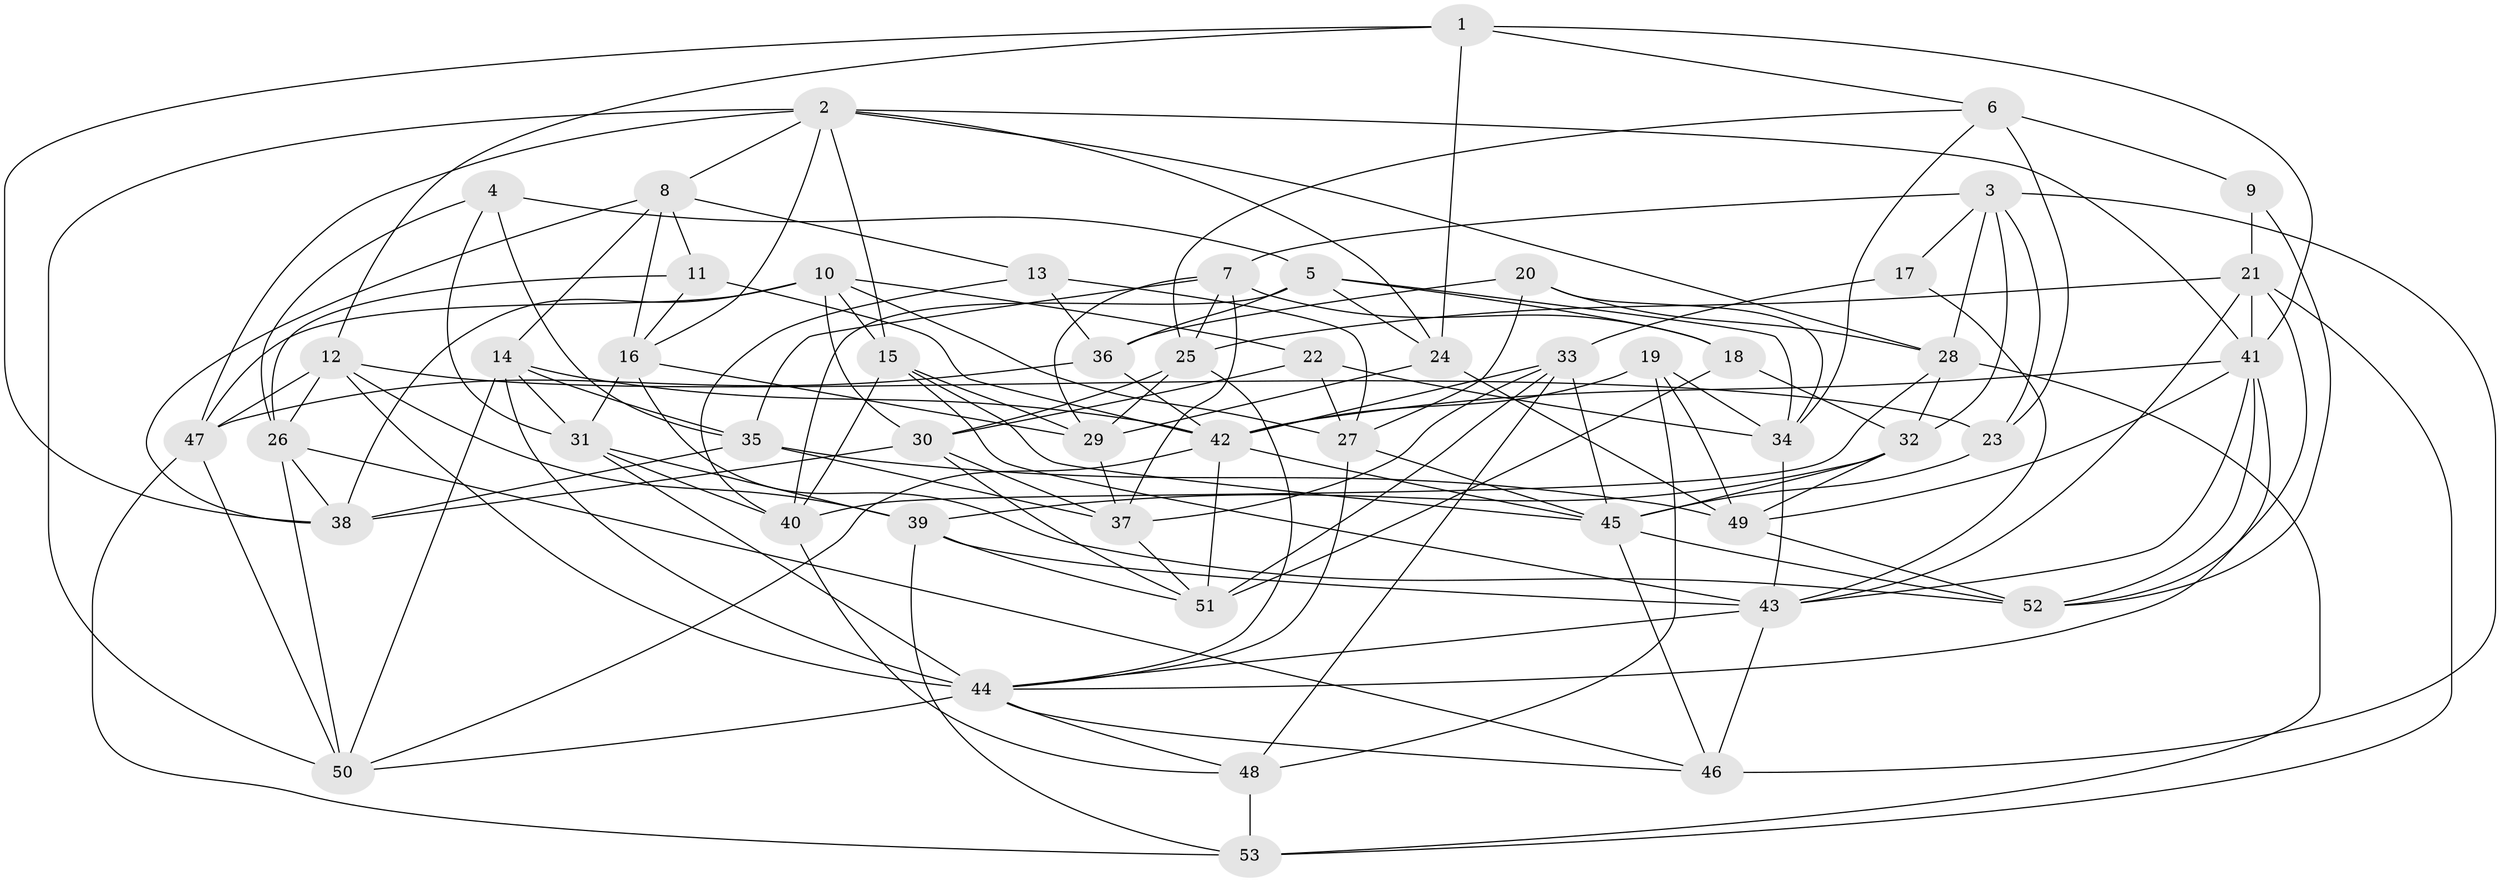 // original degree distribution, {4: 1.0}
// Generated by graph-tools (version 1.1) at 2025/26/03/09/25 03:26:58]
// undirected, 53 vertices, 152 edges
graph export_dot {
graph [start="1"]
  node [color=gray90,style=filled];
  1;
  2;
  3;
  4;
  5;
  6;
  7;
  8;
  9;
  10;
  11;
  12;
  13;
  14;
  15;
  16;
  17;
  18;
  19;
  20;
  21;
  22;
  23;
  24;
  25;
  26;
  27;
  28;
  29;
  30;
  31;
  32;
  33;
  34;
  35;
  36;
  37;
  38;
  39;
  40;
  41;
  42;
  43;
  44;
  45;
  46;
  47;
  48;
  49;
  50;
  51;
  52;
  53;
  1 -- 6 [weight=1.0];
  1 -- 12 [weight=1.0];
  1 -- 24 [weight=2.0];
  1 -- 38 [weight=1.0];
  1 -- 41 [weight=1.0];
  2 -- 8 [weight=1.0];
  2 -- 15 [weight=1.0];
  2 -- 16 [weight=1.0];
  2 -- 24 [weight=1.0];
  2 -- 28 [weight=1.0];
  2 -- 41 [weight=1.0];
  2 -- 47 [weight=1.0];
  2 -- 50 [weight=1.0];
  3 -- 7 [weight=1.0];
  3 -- 17 [weight=1.0];
  3 -- 23 [weight=1.0];
  3 -- 28 [weight=1.0];
  3 -- 32 [weight=1.0];
  3 -- 46 [weight=1.0];
  4 -- 5 [weight=1.0];
  4 -- 26 [weight=1.0];
  4 -- 31 [weight=1.0];
  4 -- 35 [weight=1.0];
  5 -- 18 [weight=1.0];
  5 -- 24 [weight=1.0];
  5 -- 34 [weight=1.0];
  5 -- 36 [weight=1.0];
  5 -- 40 [weight=1.0];
  6 -- 9 [weight=2.0];
  6 -- 23 [weight=1.0];
  6 -- 25 [weight=1.0];
  6 -- 34 [weight=1.0];
  7 -- 18 [weight=1.0];
  7 -- 25 [weight=1.0];
  7 -- 29 [weight=1.0];
  7 -- 35 [weight=1.0];
  7 -- 37 [weight=1.0];
  8 -- 11 [weight=1.0];
  8 -- 13 [weight=1.0];
  8 -- 14 [weight=1.0];
  8 -- 16 [weight=1.0];
  8 -- 38 [weight=1.0];
  9 -- 21 [weight=1.0];
  9 -- 52 [weight=1.0];
  10 -- 15 [weight=1.0];
  10 -- 22 [weight=1.0];
  10 -- 27 [weight=1.0];
  10 -- 30 [weight=1.0];
  10 -- 38 [weight=1.0];
  10 -- 47 [weight=1.0];
  11 -- 16 [weight=1.0];
  11 -- 26 [weight=1.0];
  11 -- 42 [weight=1.0];
  12 -- 23 [weight=1.0];
  12 -- 26 [weight=1.0];
  12 -- 39 [weight=1.0];
  12 -- 44 [weight=1.0];
  12 -- 47 [weight=1.0];
  13 -- 27 [weight=1.0];
  13 -- 36 [weight=1.0];
  13 -- 40 [weight=1.0];
  14 -- 31 [weight=1.0];
  14 -- 35 [weight=1.0];
  14 -- 42 [weight=1.0];
  14 -- 44 [weight=1.0];
  14 -- 50 [weight=1.0];
  15 -- 29 [weight=1.0];
  15 -- 40 [weight=1.0];
  15 -- 43 [weight=1.0];
  15 -- 45 [weight=1.0];
  16 -- 29 [weight=1.0];
  16 -- 31 [weight=1.0];
  16 -- 52 [weight=1.0];
  17 -- 33 [weight=1.0];
  17 -- 43 [weight=2.0];
  18 -- 32 [weight=1.0];
  18 -- 51 [weight=1.0];
  19 -- 34 [weight=1.0];
  19 -- 42 [weight=1.0];
  19 -- 48 [weight=1.0];
  19 -- 49 [weight=1.0];
  20 -- 27 [weight=1.0];
  20 -- 28 [weight=1.0];
  20 -- 34 [weight=1.0];
  20 -- 36 [weight=1.0];
  21 -- 25 [weight=1.0];
  21 -- 41 [weight=1.0];
  21 -- 43 [weight=1.0];
  21 -- 52 [weight=1.0];
  21 -- 53 [weight=1.0];
  22 -- 27 [weight=1.0];
  22 -- 30 [weight=1.0];
  22 -- 34 [weight=1.0];
  23 -- 45 [weight=1.0];
  24 -- 29 [weight=1.0];
  24 -- 49 [weight=1.0];
  25 -- 29 [weight=1.0];
  25 -- 30 [weight=1.0];
  25 -- 44 [weight=1.0];
  26 -- 38 [weight=1.0];
  26 -- 46 [weight=1.0];
  26 -- 50 [weight=1.0];
  27 -- 44 [weight=1.0];
  27 -- 45 [weight=1.0];
  28 -- 32 [weight=1.0];
  28 -- 40 [weight=1.0];
  28 -- 53 [weight=1.0];
  29 -- 37 [weight=1.0];
  30 -- 37 [weight=1.0];
  30 -- 38 [weight=1.0];
  30 -- 51 [weight=1.0];
  31 -- 39 [weight=1.0];
  31 -- 40 [weight=1.0];
  31 -- 44 [weight=1.0];
  32 -- 39 [weight=1.0];
  32 -- 45 [weight=1.0];
  32 -- 49 [weight=1.0];
  33 -- 37 [weight=1.0];
  33 -- 42 [weight=1.0];
  33 -- 45 [weight=1.0];
  33 -- 48 [weight=1.0];
  33 -- 51 [weight=1.0];
  34 -- 43 [weight=1.0];
  35 -- 37 [weight=1.0];
  35 -- 38 [weight=1.0];
  35 -- 49 [weight=1.0];
  36 -- 42 [weight=2.0];
  36 -- 47 [weight=1.0];
  37 -- 51 [weight=1.0];
  39 -- 43 [weight=1.0];
  39 -- 51 [weight=1.0];
  39 -- 53 [weight=1.0];
  40 -- 48 [weight=1.0];
  41 -- 42 [weight=1.0];
  41 -- 43 [weight=1.0];
  41 -- 44 [weight=1.0];
  41 -- 49 [weight=1.0];
  41 -- 52 [weight=1.0];
  42 -- 45 [weight=1.0];
  42 -- 50 [weight=1.0];
  42 -- 51 [weight=1.0];
  43 -- 44 [weight=1.0];
  43 -- 46 [weight=2.0];
  44 -- 46 [weight=1.0];
  44 -- 48 [weight=1.0];
  44 -- 50 [weight=1.0];
  45 -- 46 [weight=1.0];
  45 -- 52 [weight=1.0];
  47 -- 50 [weight=1.0];
  47 -- 53 [weight=1.0];
  48 -- 53 [weight=2.0];
  49 -- 52 [weight=1.0];
}
